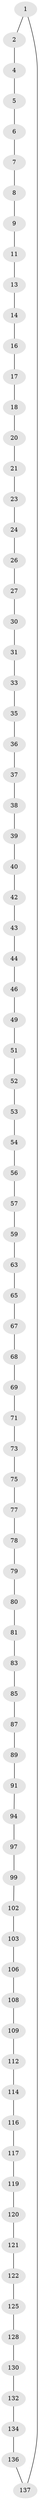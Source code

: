 // original degree distribution, {2: 1.0}
// Generated by graph-tools (version 1.1) at 2025/20/03/04/25 18:20:08]
// undirected, 82 vertices, 82 edges
graph export_dot {
graph [start="1"]
  node [color=gray90,style=filled];
  1;
  2 [super="+3"];
  4;
  5;
  6;
  7;
  8;
  9 [super="+10"];
  11 [super="+12"];
  13;
  14 [super="+15"];
  16;
  17;
  18 [super="+19"];
  20;
  21 [super="+22"];
  23;
  24 [super="+25"];
  26;
  27 [super="+28"];
  30;
  31 [super="+32"];
  33 [super="+34"];
  35;
  36;
  37;
  38;
  39;
  40 [super="+41"];
  42;
  43;
  44 [super="+45"];
  46 [super="+47"];
  49 [super="+50"];
  51;
  52;
  53;
  54 [super="+55"];
  56;
  57 [super="+58"];
  59 [super="+60"];
  63 [super="+64"];
  65 [super="+66"];
  67;
  68;
  69 [super="+70"];
  71 [super="+72"];
  73 [super="+74"];
  75 [super="+76"];
  77;
  78;
  79;
  80;
  81 [super="+82"];
  83 [super="+84"];
  85 [super="+86"];
  87 [super="+88"];
  89 [super="+90"];
  91 [super="+92"];
  94 [super="+95"];
  97 [super="+98"];
  99 [super="+100"];
  102;
  103 [super="+104"];
  106 [super="+107"];
  108;
  109 [super="+110"];
  112 [super="+113"];
  114 [super="+115"];
  116;
  117 [super="+118"];
  119;
  120;
  121;
  122 [super="+123"];
  125 [super="+126"];
  128 [super="+129"];
  130 [super="+131"];
  132 [super="+133"];
  134 [super="+135"];
  136;
  137;
  1 -- 2;
  1 -- 137;
  2 -- 4;
  4 -- 5;
  5 -- 6;
  6 -- 7;
  7 -- 8;
  8 -- 9;
  9 -- 11;
  11 -- 13;
  13 -- 14;
  14 -- 16;
  16 -- 17;
  17 -- 18;
  18 -- 20;
  20 -- 21;
  21 -- 23;
  23 -- 24;
  24 -- 26;
  26 -- 27;
  27 -- 30;
  30 -- 31;
  31 -- 33;
  33 -- 35;
  35 -- 36;
  36 -- 37;
  37 -- 38;
  38 -- 39;
  39 -- 40;
  40 -- 42;
  42 -- 43;
  43 -- 44;
  44 -- 46;
  46 -- 49;
  49 -- 51;
  51 -- 52;
  52 -- 53;
  53 -- 54;
  54 -- 56;
  56 -- 57;
  57 -- 59;
  59 -- 63;
  63 -- 65;
  65 -- 67;
  67 -- 68;
  68 -- 69;
  69 -- 71;
  71 -- 73;
  73 -- 75;
  75 -- 77;
  77 -- 78;
  78 -- 79;
  79 -- 80;
  80 -- 81;
  81 -- 83;
  83 -- 85;
  85 -- 87;
  87 -- 89;
  89 -- 91;
  91 -- 94;
  94 -- 97;
  97 -- 99;
  99 -- 102;
  102 -- 103;
  103 -- 106;
  106 -- 108;
  108 -- 109;
  109 -- 112;
  112 -- 114;
  114 -- 116;
  116 -- 117;
  117 -- 119;
  119 -- 120;
  120 -- 121;
  121 -- 122;
  122 -- 125;
  125 -- 128;
  128 -- 130;
  130 -- 132;
  132 -- 134;
  134 -- 136;
  136 -- 137;
}
